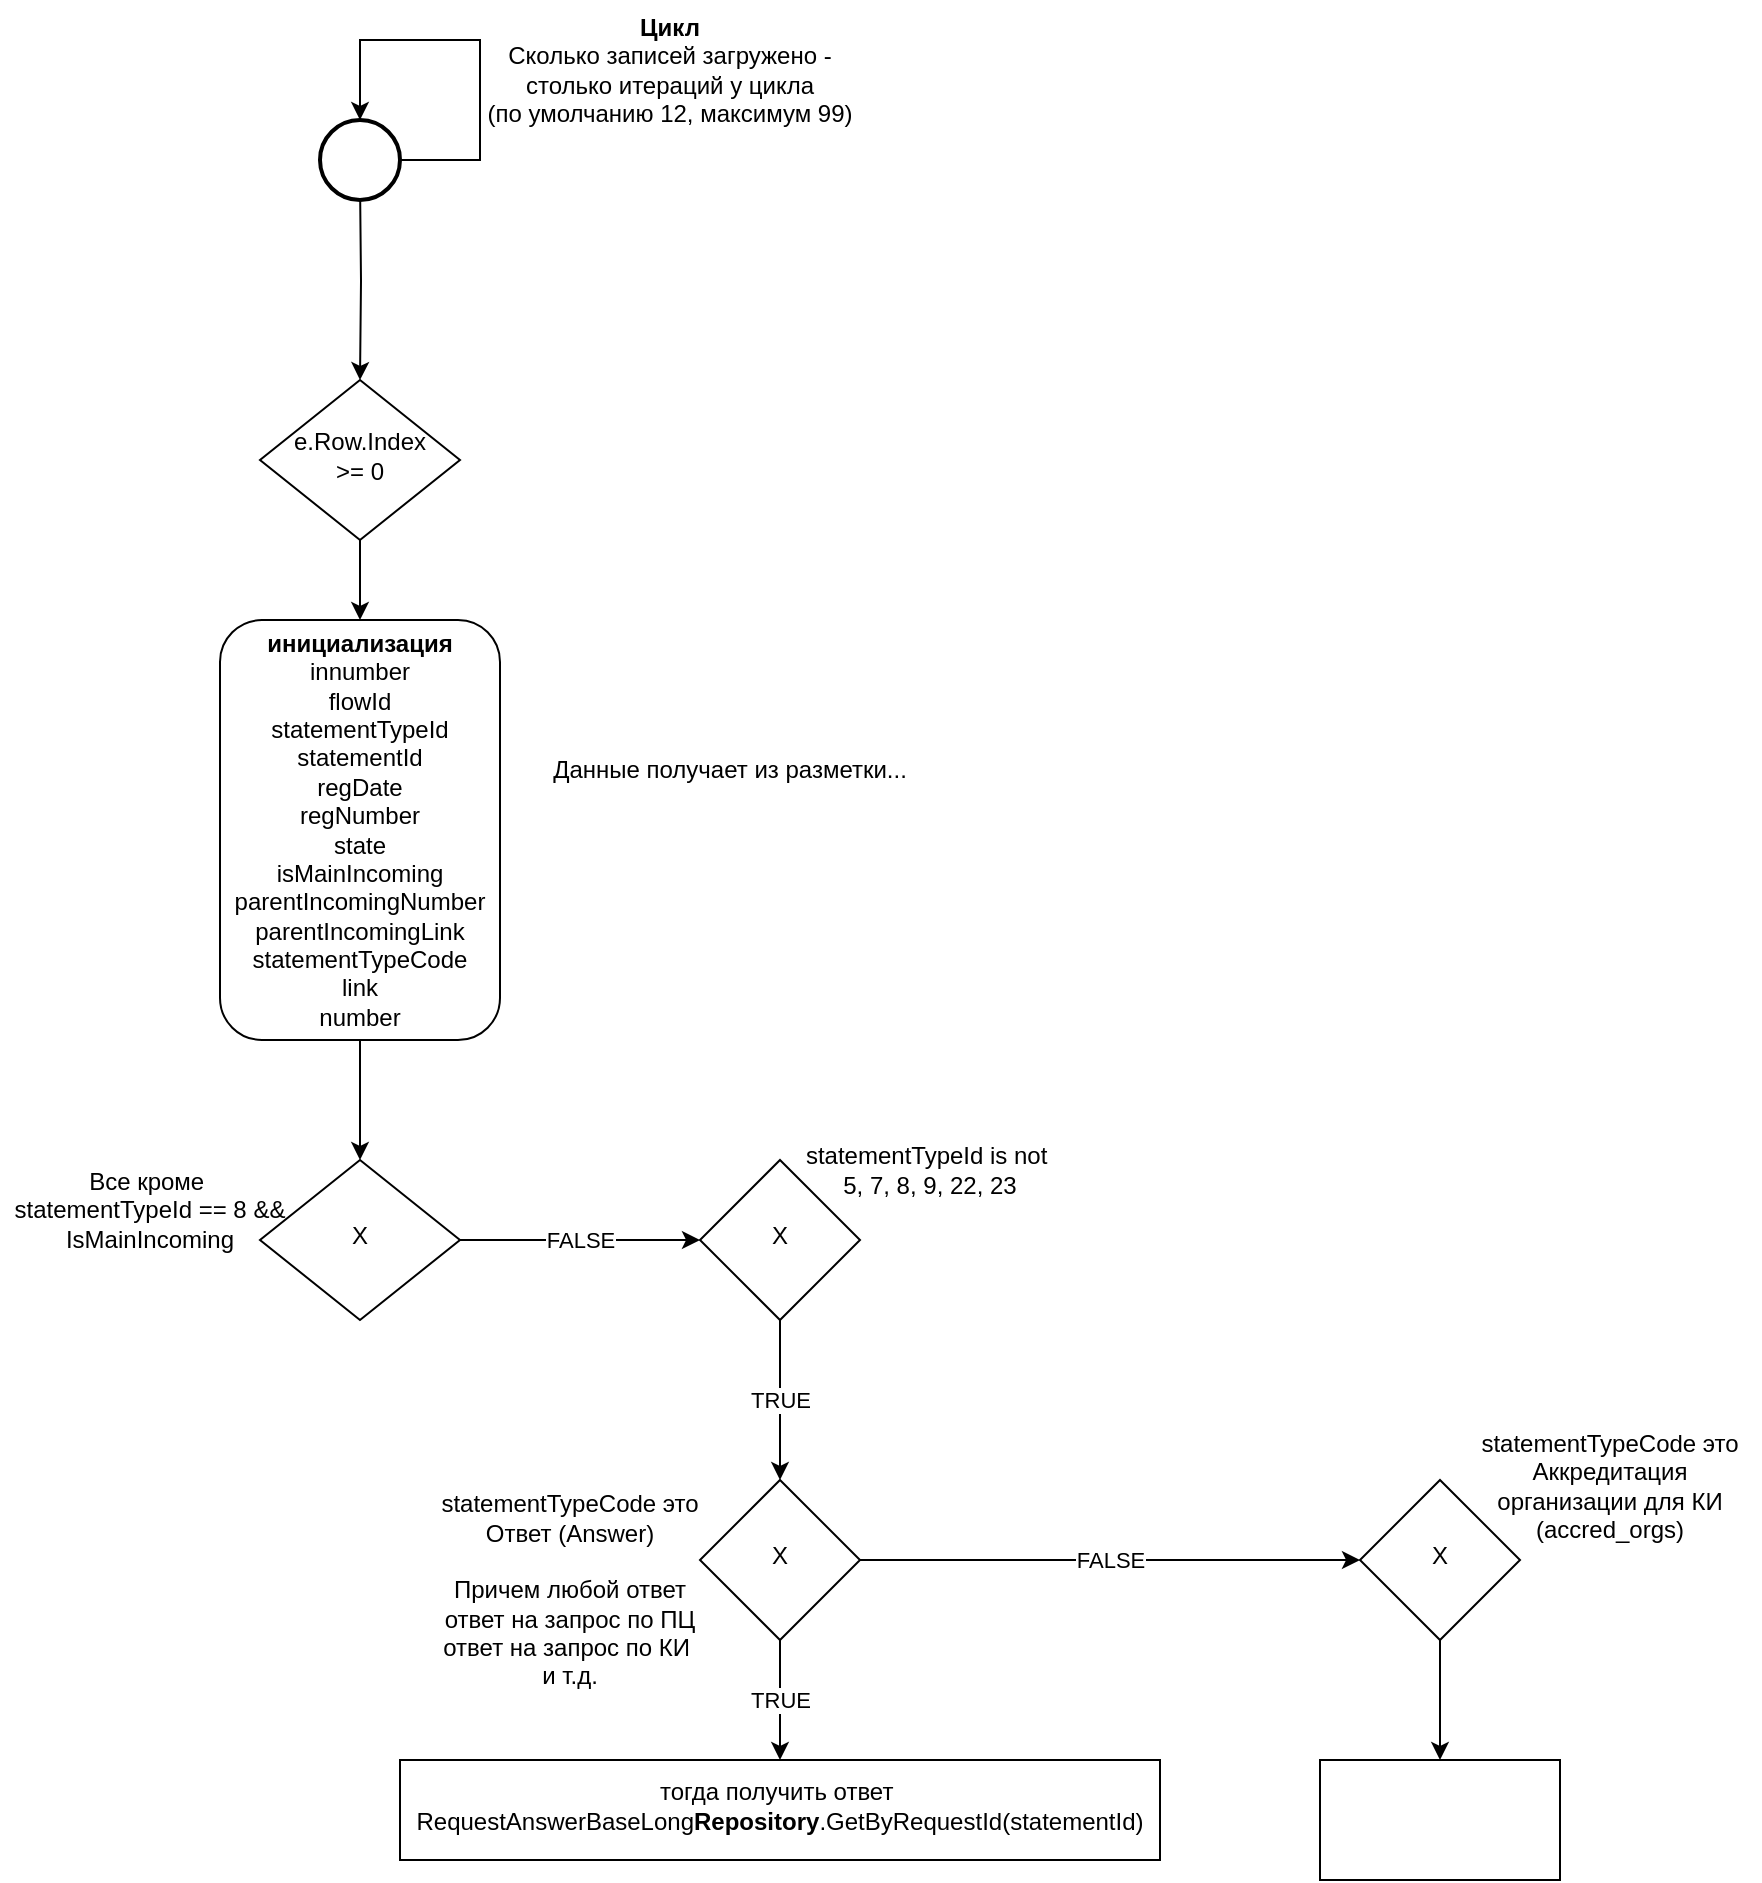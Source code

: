 <mxfile version="20.2.8" type="github">
  <diagram id="C5RBs43oDa-KdzZeNtuy" name="Page-1">
    <mxGraphModel dx="611" dy="2041" grid="1" gridSize="10" guides="1" tooltips="1" connect="1" arrows="1" fold="1" page="1" pageScale="1" pageWidth="827" pageHeight="1169" math="0" shadow="0">
      <root>
        <mxCell id="WIyWlLk6GJQsqaUBKTNV-0" />
        <mxCell id="WIyWlLk6GJQsqaUBKTNV-1" parent="WIyWlLk6GJQsqaUBKTNV-0" />
        <mxCell id="D6D7XB3cmuAuXM4LaKSe-6" style="edgeStyle=orthogonalEdgeStyle;rounded=0;orthogonalLoop=1;jettySize=auto;html=1;exitX=0.5;exitY=1;exitDx=0;exitDy=0;entryX=0.5;entryY=0;entryDx=0;entryDy=0;" edge="1" parent="WIyWlLk6GJQsqaUBKTNV-1" source="WIyWlLk6GJQsqaUBKTNV-6" target="WIyWlLk6GJQsqaUBKTNV-12">
          <mxGeometry relative="1" as="geometry" />
        </mxCell>
        <mxCell id="WIyWlLk6GJQsqaUBKTNV-6" value="e.Row.Index &lt;br&gt;&amp;gt;= 0" style="rhombus;whiteSpace=wrap;html=1;shadow=0;fontFamily=Helvetica;fontSize=12;align=center;strokeWidth=1;spacing=6;spacingTop=-4;" parent="WIyWlLk6GJQsqaUBKTNV-1" vertex="1">
          <mxGeometry x="130" y="110" width="100" height="80" as="geometry" />
        </mxCell>
        <mxCell id="D6D7XB3cmuAuXM4LaKSe-9" style="edgeStyle=orthogonalEdgeStyle;rounded=0;orthogonalLoop=1;jettySize=auto;html=1;" edge="1" parent="WIyWlLk6GJQsqaUBKTNV-1" source="WIyWlLk6GJQsqaUBKTNV-12" target="D6D7XB3cmuAuXM4LaKSe-8">
          <mxGeometry relative="1" as="geometry" />
        </mxCell>
        <mxCell id="WIyWlLk6GJQsqaUBKTNV-12" value="&lt;b&gt;инициализация&lt;br&gt;&lt;/b&gt;innumber&lt;br&gt;flowId&lt;br&gt;statementTypeId&lt;br&gt;statementId&lt;br&gt;regDate&lt;br&gt;regNumber&lt;br&gt;state&lt;br&gt;isMainIncoming&lt;br&gt;parentIncomingNumber&lt;br&gt;parentIncomingLink&lt;br&gt;statementTypeCode&lt;br&gt;link&lt;br&gt;number" style="rounded=1;whiteSpace=wrap;html=1;fontSize=12;glass=0;strokeWidth=1;shadow=0;" parent="WIyWlLk6GJQsqaUBKTNV-1" vertex="1">
          <mxGeometry x="110" y="230" width="140" height="210" as="geometry" />
        </mxCell>
        <mxCell id="D6D7XB3cmuAuXM4LaKSe-1" style="edgeStyle=orthogonalEdgeStyle;rounded=0;orthogonalLoop=1;jettySize=auto;html=1;" edge="1" parent="WIyWlLk6GJQsqaUBKTNV-1" target="WIyWlLk6GJQsqaUBKTNV-6">
          <mxGeometry relative="1" as="geometry">
            <mxPoint x="180" y="10" as="sourcePoint" />
          </mxGeometry>
        </mxCell>
        <mxCell id="D6D7XB3cmuAuXM4LaKSe-0" value="" style="strokeWidth=2;html=1;shape=mxgraph.flowchart.start_2;whiteSpace=wrap;" vertex="1" parent="WIyWlLk6GJQsqaUBKTNV-1">
          <mxGeometry x="160" y="-20" width="40" height="40" as="geometry" />
        </mxCell>
        <mxCell id="D6D7XB3cmuAuXM4LaKSe-2" style="edgeStyle=orthogonalEdgeStyle;rounded=0;orthogonalLoop=1;jettySize=auto;html=1;entryX=0.5;entryY=0;entryDx=0;entryDy=0;entryPerimeter=0;exitX=1;exitY=0.5;exitDx=0;exitDy=0;exitPerimeter=0;" edge="1" parent="WIyWlLk6GJQsqaUBKTNV-1" source="D6D7XB3cmuAuXM4LaKSe-0" target="D6D7XB3cmuAuXM4LaKSe-0">
          <mxGeometry relative="1" as="geometry">
            <Array as="points">
              <mxPoint x="240" />
              <mxPoint x="240" y="-60" />
              <mxPoint x="180" y="-60" />
            </Array>
          </mxGeometry>
        </mxCell>
        <mxCell id="D6D7XB3cmuAuXM4LaKSe-4" value="&lt;b&gt;Цикл&lt;/b&gt;&lt;br&gt;Сколько записей загружено - столько итераций у цикла&lt;br&gt;(по умолчанию 12, максимум 99)" style="text;html=1;strokeColor=none;fillColor=none;align=center;verticalAlign=middle;whiteSpace=wrap;rounded=0;" vertex="1" parent="WIyWlLk6GJQsqaUBKTNV-1">
          <mxGeometry x="230" y="-80" width="210" height="70" as="geometry" />
        </mxCell>
        <mxCell id="D6D7XB3cmuAuXM4LaKSe-7" value="Данные получает из разметки..." style="text;html=1;strokeColor=none;fillColor=none;align=center;verticalAlign=middle;whiteSpace=wrap;rounded=0;" vertex="1" parent="WIyWlLk6GJQsqaUBKTNV-1">
          <mxGeometry x="260" y="290" width="210" height="30" as="geometry" />
        </mxCell>
        <mxCell id="D6D7XB3cmuAuXM4LaKSe-12" value="FALSE" style="edgeStyle=orthogonalEdgeStyle;rounded=0;orthogonalLoop=1;jettySize=auto;html=1;" edge="1" parent="WIyWlLk6GJQsqaUBKTNV-1" source="D6D7XB3cmuAuXM4LaKSe-8" target="D6D7XB3cmuAuXM4LaKSe-11">
          <mxGeometry relative="1" as="geometry" />
        </mxCell>
        <mxCell id="D6D7XB3cmuAuXM4LaKSe-8" value="Х" style="rhombus;whiteSpace=wrap;html=1;shadow=0;fontFamily=Helvetica;fontSize=12;align=center;strokeWidth=1;spacing=6;spacingTop=-4;" vertex="1" parent="WIyWlLk6GJQsqaUBKTNV-1">
          <mxGeometry x="130" y="500" width="100" height="80" as="geometry" />
        </mxCell>
        <mxCell id="D6D7XB3cmuAuXM4LaKSe-10" value="Все кроме&amp;nbsp;&lt;br&gt;statementTypeId == 8 &amp;amp;&amp;amp; IsMainIncoming" style="text;html=1;strokeColor=none;fillColor=none;align=center;verticalAlign=middle;whiteSpace=wrap;rounded=0;" vertex="1" parent="WIyWlLk6GJQsqaUBKTNV-1">
          <mxGeometry y="500" width="150" height="50" as="geometry" />
        </mxCell>
        <mxCell id="D6D7XB3cmuAuXM4LaKSe-17" value="TRUE" style="edgeStyle=orthogonalEdgeStyle;rounded=0;orthogonalLoop=1;jettySize=auto;html=1;" edge="1" parent="WIyWlLk6GJQsqaUBKTNV-1" source="D6D7XB3cmuAuXM4LaKSe-11" target="D6D7XB3cmuAuXM4LaKSe-16">
          <mxGeometry relative="1" as="geometry" />
        </mxCell>
        <mxCell id="D6D7XB3cmuAuXM4LaKSe-11" value="X" style="rhombus;whiteSpace=wrap;html=1;shadow=0;strokeWidth=1;spacing=6;spacingTop=-4;" vertex="1" parent="WIyWlLk6GJQsqaUBKTNV-1">
          <mxGeometry x="350" y="500" width="80" height="80" as="geometry" />
        </mxCell>
        <mxCell id="D6D7XB3cmuAuXM4LaKSe-15" value="statementTypeId is not&amp;nbsp;&lt;br&gt;5, 7, 8, 9, 22, 23" style="text;html=1;strokeColor=none;fillColor=none;align=center;verticalAlign=middle;whiteSpace=wrap;rounded=0;" vertex="1" parent="WIyWlLk6GJQsqaUBKTNV-1">
          <mxGeometry x="390" y="480" width="150" height="50" as="geometry" />
        </mxCell>
        <mxCell id="D6D7XB3cmuAuXM4LaKSe-20" value="TRUE" style="edgeStyle=orthogonalEdgeStyle;rounded=0;orthogonalLoop=1;jettySize=auto;html=1;" edge="1" parent="WIyWlLk6GJQsqaUBKTNV-1" source="D6D7XB3cmuAuXM4LaKSe-16" target="D6D7XB3cmuAuXM4LaKSe-19">
          <mxGeometry relative="1" as="geometry" />
        </mxCell>
        <mxCell id="D6D7XB3cmuAuXM4LaKSe-22" value="FALSE" style="edgeStyle=orthogonalEdgeStyle;rounded=0;orthogonalLoop=1;jettySize=auto;html=1;" edge="1" parent="WIyWlLk6GJQsqaUBKTNV-1" source="D6D7XB3cmuAuXM4LaKSe-16" target="D6D7XB3cmuAuXM4LaKSe-21">
          <mxGeometry relative="1" as="geometry" />
        </mxCell>
        <mxCell id="D6D7XB3cmuAuXM4LaKSe-16" value="X" style="rhombus;whiteSpace=wrap;html=1;shadow=0;strokeWidth=1;spacing=6;spacingTop=-4;" vertex="1" parent="WIyWlLk6GJQsqaUBKTNV-1">
          <mxGeometry x="350" y="660" width="80" height="80" as="geometry" />
        </mxCell>
        <mxCell id="D6D7XB3cmuAuXM4LaKSe-18" value="statementTypeCode это Ответ (Answer)&lt;br&gt;&lt;br&gt;Причем любой ответ&lt;br&gt;ответ на запрос по ПЦ&lt;br&gt;ответ на запрос по КИ&amp;nbsp;&lt;br&gt;и т.д." style="text;html=1;strokeColor=none;fillColor=none;align=center;verticalAlign=middle;whiteSpace=wrap;rounded=0;" vertex="1" parent="WIyWlLk6GJQsqaUBKTNV-1">
          <mxGeometry x="210" y="660" width="150" height="110" as="geometry" />
        </mxCell>
        <mxCell id="D6D7XB3cmuAuXM4LaKSe-19" value="тогда получить ответ&amp;nbsp;&lt;br&gt;RequestAnswerBaseLong&lt;b&gt;Repository&lt;/b&gt;.GetByRequestId(statementId)" style="whiteSpace=wrap;html=1;shadow=0;strokeWidth=1;spacing=6;spacingTop=-4;" vertex="1" parent="WIyWlLk6GJQsqaUBKTNV-1">
          <mxGeometry x="200" y="800" width="380" height="50" as="geometry" />
        </mxCell>
        <mxCell id="D6D7XB3cmuAuXM4LaKSe-25" value="" style="edgeStyle=orthogonalEdgeStyle;rounded=0;orthogonalLoop=1;jettySize=auto;html=1;" edge="1" parent="WIyWlLk6GJQsqaUBKTNV-1" source="D6D7XB3cmuAuXM4LaKSe-21" target="D6D7XB3cmuAuXM4LaKSe-24">
          <mxGeometry relative="1" as="geometry" />
        </mxCell>
        <mxCell id="D6D7XB3cmuAuXM4LaKSe-21" value="X" style="rhombus;whiteSpace=wrap;html=1;shadow=0;strokeWidth=1;spacing=6;spacingTop=-4;" vertex="1" parent="WIyWlLk6GJQsqaUBKTNV-1">
          <mxGeometry x="680" y="660" width="80" height="80" as="geometry" />
        </mxCell>
        <mxCell id="D6D7XB3cmuAuXM4LaKSe-23" value="statementTypeCode это Аккредитация организации для КИ&lt;br&gt;(accred_orgs)" style="text;html=1;strokeColor=none;fillColor=none;align=center;verticalAlign=middle;whiteSpace=wrap;rounded=0;" vertex="1" parent="WIyWlLk6GJQsqaUBKTNV-1">
          <mxGeometry x="730" y="630" width="150" height="65" as="geometry" />
        </mxCell>
        <mxCell id="D6D7XB3cmuAuXM4LaKSe-24" value="" style="whiteSpace=wrap;html=1;shadow=0;strokeWidth=1;spacing=6;spacingTop=-4;" vertex="1" parent="WIyWlLk6GJQsqaUBKTNV-1">
          <mxGeometry x="660" y="800" width="120" height="60" as="geometry" />
        </mxCell>
      </root>
    </mxGraphModel>
  </diagram>
</mxfile>
